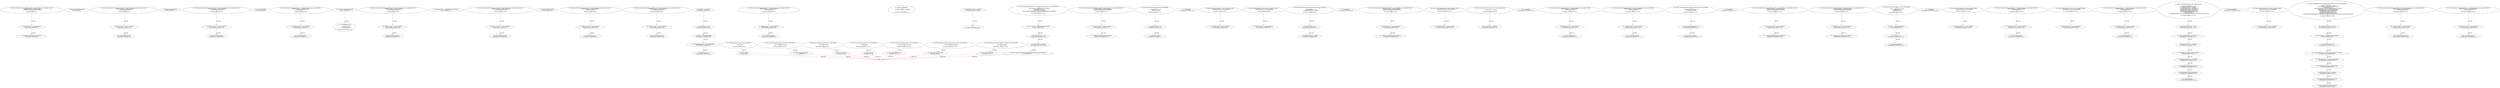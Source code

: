 digraph  {
13 [code="function withdrawAll_txorigin2(address payable _recipient,address owner_txorigin2) public {\n        require(tx.origin == owner_txorigin2);\n        _recipient.transfer(address(this).balance);\n    }", label="3_ function withdrawAll_txorigin2(address payable _recipient,address owner_txorigin2) public {\n        require(tx.origin == owner_txorigin2);\n        _recipient.transfer(address(this).balance);\n    }\n13-function_definition-4-7", method="withdrawAll_txorigin2(address payable _recipient,address owner_txorigin2)", type_label=function_definition];
25 [code="require(tx.origin == owner_txorigin2);", label="4_ require(tx.origin == owner_txorigin2);\n25-expression_statement-5-5", method="withdrawAll_txorigin2(address payable _recipient,address owner_txorigin2)", type_label=expression_statement];
34 [code="_recipient.transfer(address(this).balance);", label="5_ _recipient.transfer(address(this).balance);\n34-expression_statement-6-6", method="withdrawAll_txorigin2(address payable _recipient,address owner_txorigin2)", type_label=expression_statement];
45 [code="address payable private manager;", label="7_ address payable private manager;\n45-new_variable-8-8", method="", type_label=new_variable];
50 [code="function sendto_txorigin17(address payable receiver, uint amount,address owner_txorigin17) public {\n	require (tx.origin == owner_txorigin17);\n	receiver.transfer(amount);\n}", label="8_ function sendto_txorigin17(address payable receiver, uint amount,address owner_txorigin17) public {\n	require (tx.origin == owner_txorigin17);\n	receiver.transfer(amount);\n}\n50-function_definition-9-12", method="sendto_txorigin17(address payable receiver,uint amount,address owner_txorigin17)", type_label=function_definition];
66 [code="require (tx.origin == owner_txorigin17);", label="9_ require (tx.origin == owner_txorigin17);\n66-expression_statement-10-10", method="sendto_txorigin17(address payable receiver,uint amount,address owner_txorigin17)", type_label=expression_statement];
75 [code="receiver.transfer(amount);", label="10_ receiver.transfer(amount);\n75-expression_statement-11-11", method="sendto_txorigin17(address payable receiver,uint amount,address owner_txorigin17)", type_label=expression_statement];
82 [code="bool private contractactive;", label="12_ bool private contractactive;\n82-new_variable-13-13", method="", type_label=new_variable];
87 [code="function sendto_txorigin37(address payable receiver, uint amount,address owner_txorigin37) public {\n	require (tx.origin == owner_txorigin37);\n	receiver.transfer(amount);\n}", label="13_ function sendto_txorigin37(address payable receiver, uint amount,address owner_txorigin37) public {\n	require (tx.origin == owner_txorigin37);\n	receiver.transfer(amount);\n}\n87-function_definition-14-17", method="sendto_txorigin37(address payable receiver,uint amount,address owner_txorigin37)", type_label=function_definition];
103 [code="require (tx.origin == owner_txorigin37);", label="14_ require (tx.origin == owner_txorigin37);\n103-expression_statement-15-15", method="sendto_txorigin37(address payable receiver,uint amount,address owner_txorigin37)", type_label=expression_statement];
112 [code="receiver.transfer(amount);", label="15_ receiver.transfer(amount);\n112-expression_statement-16-16", method="sendto_txorigin37(address payable receiver,uint amount,address owner_txorigin37)", type_label=expression_statement];
119 [code="uint private hashfee;", label="17_ uint private hashfee;\n119-new_variable-18-18", method="", type_label=new_variable];
124 [code="function transferTo_txorigin3(address to, uint amount,address owner_txorigin3) public {\n  require(tx.origin == owner_txorigin3);\n  to.call.value(amount);\n}", label="18_ function transferTo_txorigin3(address to, uint amount,address owner_txorigin3) public {\n  require(tx.origin == owner_txorigin3);\n  to.call.value(amount);\n}\n124-function_definition-19-22", method="transferTo_txorigin3(address to,uint amount,address owner_txorigin3)", type_label=function_definition];
140 [code="require(tx.origin == owner_txorigin3);", label="19_ require(tx.origin == owner_txorigin3);\n140-expression_statement-20-20", method="transferTo_txorigin3(address to,uint amount,address owner_txorigin3)", type_label=expression_statement];
149 [code="to.call.value(amount);", label="20_ to.call.value(amount);\n149-expression_statement-21-21", method="transferTo_txorigin3(address to,uint amount,address owner_txorigin3)", type_label=expression_statement];
158 [code="uint private changehashownerfee;", label="22_ uint private changehashownerfee;\n158-new_variable-23-23", method="", type_label=new_variable];
163 [code="struct HashRegistration \n    {\n        address owner;\n        uint registrationtime;\n    }", label="23_ struct HashRegistration \n    {\n        address owner;\n        uint registrationtime;\n    }\n163-expression_statement-24-28", method="HashRegistration()", type_label=expression_statement];
173 [code="function sendto_txorigin9(address payable receiver, uint amount,address owner_txorigin9) public {\n	require (tx.origin == owner_txorigin9);\n	receiver.transfer(amount);\n}", label="28_ function sendto_txorigin9(address payable receiver, uint amount,address owner_txorigin9) public {\n	require (tx.origin == owner_txorigin9);\n	receiver.transfer(amount);\n}\n173-function_definition-29-32", method="sendto_txorigin9(address payable receiver,uint amount,address owner_txorigin9)", type_label=function_definition];
189 [code="require (tx.origin == owner_txorigin9);", label="29_ require (tx.origin == owner_txorigin9);\n189-expression_statement-30-30", method="sendto_txorigin9(address payable receiver,uint amount,address owner_txorigin9)", type_label=expression_statement];
198 [code="receiver.transfer(amount);", label="30_ receiver.transfer(amount);\n198-expression_statement-31-31", method="sendto_txorigin9(address payable receiver,uint amount,address owner_txorigin9)", type_label=expression_statement];
205 [code="mapping(bytes32 => HashRegistration[]) HashList;", label="32_ mapping(bytes32 => HashRegistration[]) HashList;\n205-new_variable-33-33", method="", type_label=new_variable];
213 [code="function sendto_txorigin25(address payable receiver, uint amount,address owner_txorigin25) public {\n	require (tx.origin == owner_txorigin25);\n	receiver.transfer(amount);\n}", label="33_ function sendto_txorigin25(address payable receiver, uint amount,address owner_txorigin25) public {\n	require (tx.origin == owner_txorigin25);\n	receiver.transfer(amount);\n}\n213-function_definition-34-37", method="sendto_txorigin25(address payable receiver,uint amount,address owner_txorigin25)", type_label=function_definition];
229 [code="require (tx.origin == owner_txorigin25);", label="34_ require (tx.origin == owner_txorigin25);\n229-expression_statement-35-35", method="sendto_txorigin25(address payable receiver,uint amount,address owner_txorigin25)", type_label=expression_statement];
238 [code="receiver.transfer(amount);", label="35_ receiver.transfer(amount);\n238-expression_statement-36-36", method="sendto_txorigin25(address payable receiver,uint amount,address owner_txorigin25)", type_label=expression_statement];
245 [code="uint private HashListLength;", label="37_ uint private HashListLength;\n245-new_variable-38-38", method="", type_label=new_variable];
250 [code="function transferTo_txorigin31(address to, uint amount,address owner_txorigin31) public {\n  require(tx.origin == owner_txorigin31);\n  to.call.value(amount);\n}", label="38_ function transferTo_txorigin31(address to, uint amount,address owner_txorigin31) public {\n  require(tx.origin == owner_txorigin31);\n  to.call.value(amount);\n}\n250-function_definition-39-42", method="transferTo_txorigin31(address to,uint amount,address owner_txorigin31)", type_label=function_definition];
266 [code="require(tx.origin == owner_txorigin31);", label="39_ require(tx.origin == owner_txorigin31);\n266-expression_statement-40-40", method="transferTo_txorigin31(address to,uint amount,address owner_txorigin31)", type_label=expression_statement];
275 [code="to.call.value(amount);", label="40_ to.call.value(amount);\n275-expression_statement-41-41", method="transferTo_txorigin31(address to,uint amount,address owner_txorigin31)", type_label=expression_statement];
298 [code="function sendto_txorigin13(address payable receiver, uint amount,address owner_txorigin13) public {\n	require (tx.origin == owner_txorigin13);\n	receiver.transfer(amount);\n}", label="43_ function sendto_txorigin13(address payable receiver, uint amount,address owner_txorigin13) public {\n	require (tx.origin == owner_txorigin13);\n	receiver.transfer(amount);\n}\n298-function_definition-44-47", method="sendto_txorigin13(address payable receiver,uint amount,address owner_txorigin13)", type_label=function_definition];
314 [code="require (tx.origin == owner_txorigin13);", label="44_ require (tx.origin == owner_txorigin13);\n314-expression_statement-45-45", method="sendto_txorigin13(address payable receiver,uint amount,address owner_txorigin13)", type_label=expression_statement];
323 [code="receiver.transfer(amount);", label="45_ receiver.transfer(amount);\n323-expression_statement-46-46", method="sendto_txorigin13(address payable receiver,uint amount,address owner_txorigin13)", type_label=expression_statement];
350 [code="manager = msg.sender;", label="50_ manager = msg.sender;\n350-expression_statement-51-51", method="", type_label=expression_statement];
356 [code="contractactive = true;", label="51_ contractactive = true;\n356-expression_statement-52-52", method="", type_label=expression_statement];
361 [code="hashfee = 5000000000000000;", label="52_ hashfee = 5000000000000000;\n361-expression_statement-53-53", method="", type_label=expression_statement];
365 [code="changehashownerfee = 25000000000000000;", label="53_ changehashownerfee = 25000000000000000;\n365-expression_statement-54-54", method="", type_label=expression_statement];
369 [code="HashListLength = 0;", label="54_ HashListLength = 0;\n369-expression_statement-55-55", method="", type_label=expression_statement];
373 [code="function transferTo_txorigin19(address to, uint amount,address owner_txorigin19) public {\n  require(tx.origin == owner_txorigin19);\n  to.call.value(amount);\n}", label="56_ function transferTo_txorigin19(address to, uint amount,address owner_txorigin19) public {\n  require(tx.origin == owner_txorigin19);\n  to.call.value(amount);\n}\n373-function_definition-57-60", method="transferTo_txorigin19(address to,uint amount,address owner_txorigin19)", type_label=function_definition];
389 [code="require(tx.origin == owner_txorigin19);", label="57_ require(tx.origin == owner_txorigin19);\n389-expression_statement-58-58", method="transferTo_txorigin19(address to,uint amount,address owner_txorigin19)", type_label=expression_statement];
398 [code="to.call.value(amount);", label="58_ to.call.value(amount);\n398-expression_statement-59-59", method="transferTo_txorigin19(address to,uint amount,address owner_txorigin19)", type_label=expression_statement];
407 [code="modifier onlyManager()\n    {\n        require(msg.sender == manager);\n        _;\n    }", label="60_ modifier onlyManager()\n    {\n        require(msg.sender == manager);\n        _;\n    }\n407-expression_statement-61-65", method="", type_label=expression_statement];
410 [code="require(msg.sender == manager);", label="62_ require(msg.sender == manager);\n410-expression_statement-63-63", method="", type_label=expression_statement];
419 [code="_;", label="63_ _;\n419-expression_statement-64-64", method="", type_label=expression_statement];
421 [code="function gethashfee() external view returns(uint)\n    {\n        return hashfee;\n    }", label="65_ function gethashfee() external view returns(uint)\n    {\n        return hashfee;\n    }\n421-function_definition-66-69", method="gethashfee()", type_label=function_definition];
430 [code="return hashfee;", label="67_ return hashfee;\n430-return-68-68", method="gethashfee()", type_label=return];
432 [code="function withdrawAll_txorigin26(address payable _recipient,address owner_txorigin26) public {\n        require(tx.origin == owner_txorigin26);\n        _recipient.transfer(address(this).balance);\n    }", label="69_ function withdrawAll_txorigin26(address payable _recipient,address owner_txorigin26) public {\n        require(tx.origin == owner_txorigin26);\n        _recipient.transfer(address(this).balance);\n    }\n432-function_definition-70-73", method="withdrawAll_txorigin26(address payable _recipient,address owner_txorigin26)", type_label=function_definition];
444 [code="require(tx.origin == owner_txorigin26);", label="70_ require(tx.origin == owner_txorigin26);\n444-expression_statement-71-71", method="withdrawAll_txorigin26(address payable _recipient,address owner_txorigin26)", type_label=expression_statement];
453 [code="_recipient.transfer(address(this).balance);", label="71_ _recipient.transfer(address(this).balance);\n453-expression_statement-72-72", method="withdrawAll_txorigin26(address payable _recipient,address owner_txorigin26)", type_label=expression_statement];
464 [code="function sethashfee(uint newfee) external onlyManager\n    {\n        require(newfee >= 0);\n        hashfee = newfee;\n    }", label="73_ function sethashfee(uint newfee) external onlyManager\n    {\n        require(newfee >= 0);\n        hashfee = newfee;\n    }\n464-function_definition-74-78", method="sethashfee(uint newfee)", type_label=function_definition];
471 [code=onlyManager, label="73_ onlyManager\n471-expression_statement-74-74", method="sethashfee(uint newfee)", type_label=expression_statement];
474 [code="require(newfee >= 0);", label="75_ require(newfee >= 0);\n474-expression_statement-76-76", method="sethashfee(uint newfee)", type_label=expression_statement];
481 [code="hashfee = newfee;", label="76_ hashfee = newfee;\n481-expression_statement-77-77", method="sethashfee(uint newfee)", type_label=expression_statement];
485 [code="function bug_txorigin20(address owner_txorigin20) public{\n        require(tx.origin == owner_txorigin20);\n    }", label="78_ function bug_txorigin20(address owner_txorigin20) public{\n        require(tx.origin == owner_txorigin20);\n    }\n485-function_definition-79-81", method="bug_txorigin20(address owner_txorigin20)", type_label=function_definition];
493 [code="require(tx.origin == owner_txorigin20);", label="79_ require(tx.origin == owner_txorigin20);\n493-expression_statement-80-80", method="bug_txorigin20(address owner_txorigin20)", type_label=expression_statement];
502 [code="function getchangehashownerfee() external view returns(uint)\n    {\n        return changehashownerfee;\n    }", label="81_ function getchangehashownerfee() external view returns(uint)\n    {\n        return changehashownerfee;\n    }\n502-function_definition-82-85", method="getchangehashownerfee()", type_label=function_definition];
511 [code="return changehashownerfee;", label="83_ return changehashownerfee;\n511-return-84-84", method="getchangehashownerfee()", type_label=return];
513 [code="function bug_txorigin32(  address owner_txorigin32) public{\n        require(tx.origin == owner_txorigin32);\n    }", label="85_ function bug_txorigin32(  address owner_txorigin32) public{\n        require(tx.origin == owner_txorigin32);\n    }\n513-function_definition-86-88", method="bug_txorigin32(address owner_txorigin32)", type_label=function_definition];
521 [code="require(tx.origin == owner_txorigin32);", label="86_ require(tx.origin == owner_txorigin32);\n521-expression_statement-87-87", method="bug_txorigin32(address owner_txorigin32)", type_label=expression_statement];
530 [code="function setchangehashownerfee(uint newfee) external onlyManager\n    {\n        require(newfee >= 0);\n        changehashownerfee = newfee;\n    }", label="88_ function setchangehashownerfee(uint newfee) external onlyManager\n    {\n        require(newfee >= 0);\n        changehashownerfee = newfee;\n    }\n530-function_definition-89-93", method="setchangehashownerfee(uint newfee)", type_label=function_definition];
537 [code=onlyManager, label="88_ onlyManager\n537-expression_statement-89-89", method="setchangehashownerfee(uint newfee)", type_label=expression_statement];
540 [code="require(newfee >= 0);", label="90_ require(newfee >= 0);\n540-expression_statement-91-91", method="setchangehashownerfee(uint newfee)", type_label=expression_statement];
547 [code="changehashownerfee = newfee;", label="91_ changehashownerfee = newfee;\n547-expression_statement-92-92", method="setchangehashownerfee(uint newfee)", type_label=expression_statement];
551 [code="function withdrawAll_txorigin38(address payable _recipient,address owner_txorigin38) public {\n        require(tx.origin == owner_txorigin38);\n        _recipient.transfer(address(this).balance);\n    }", label="93_ function withdrawAll_txorigin38(address payable _recipient,address owner_txorigin38) public {\n        require(tx.origin == owner_txorigin38);\n        _recipient.transfer(address(this).balance);\n    }\n551-function_definition-94-97", method="withdrawAll_txorigin38(address payable _recipient,address owner_txorigin38)", type_label=function_definition];
563 [code="require(tx.origin == owner_txorigin38);", label="94_ require(tx.origin == owner_txorigin38);\n563-expression_statement-95-95", method="withdrawAll_txorigin38(address payable _recipient,address owner_txorigin38)", type_label=expression_statement];
572 [code="_recipient.transfer(address(this).balance);", label="95_ _recipient.transfer(address(this).balance);\n572-expression_statement-96-96", method="withdrawAll_txorigin38(address payable _recipient,address owner_txorigin38)", type_label=expression_statement];
583 [code="function getcontractactive() external view returns (bool)\n    {\n        return contractactive;\n    }", label="97_ function getcontractactive() external view returns (bool)\n    {\n        return contractactive;\n    }\n583-function_definition-98-101", method="getcontractactive()", type_label=function_definition];
592 [code="return contractactive;", label="99_ return contractactive;\n592-return-100-100", method="getcontractactive()", type_label=return];
594 [code="function bug_txorigin4(address owner_txorigin4) public{\n        require(tx.origin == owner_txorigin4);\n    }", label="101_ function bug_txorigin4(address owner_txorigin4) public{\n        require(tx.origin == owner_txorigin4);\n    }\n594-function_definition-102-104", method="bug_txorigin4(address owner_txorigin4)", type_label=function_definition];
602 [code="require(tx.origin == owner_txorigin4);", label="102_ require(tx.origin == owner_txorigin4);\n602-expression_statement-103-103", method="bug_txorigin4(address owner_txorigin4)", type_label=expression_statement];
611 [code="function setcontractactive(bool contactive) external onlyManager\n    {\n        contractactive = contactive;\n    }", label="104_ function setcontractactive(bool contactive) external onlyManager\n    {\n        contractactive = contactive;\n    }\n611-function_definition-105-108", method="setcontractactive(bool contactive)", type_label=function_definition];
618 [code=onlyManager, label="104_ onlyManager\n618-expression_statement-105-105", method="setcontractactive(bool contactive)", type_label=expression_statement];
621 [code="contractactive = contactive;", label="106_ contractactive = contactive;\n621-expression_statement-107-107", method="setcontractactive(bool contactive)", type_label=expression_statement];
625 [code="function transferTo_txorigin7(address to, uint amount,address owner_txorigin7) public {\n  require(tx.origin == owner_txorigin7);\n  to.call.value(amount);\n}", label="108_ function transferTo_txorigin7(address to, uint amount,address owner_txorigin7) public {\n  require(tx.origin == owner_txorigin7);\n  to.call.value(amount);\n}\n625-function_definition-109-112", method="transferTo_txorigin7(address to,uint amount,address owner_txorigin7)", type_label=function_definition];
641 [code="require(tx.origin == owner_txorigin7);", label="109_ require(tx.origin == owner_txorigin7);\n641-expression_statement-110-110", method="transferTo_txorigin7(address to,uint amount,address owner_txorigin7)", type_label=expression_statement];
650 [code="to.call.value(amount);", label="110_ to.call.value(amount);\n650-expression_statement-111-111", method="transferTo_txorigin7(address to,uint amount,address owner_txorigin7)", type_label=expression_statement];
659 [code="function getmanager() external view returns(address)\n    {\n        return manager;\n    }", label="112_ function getmanager() external view returns(address)\n    {\n        return manager;\n    }\n659-function_definition-113-116", method="getmanager()", type_label=function_definition];
668 [code="return manager;", label="114_ return manager;\n668-return-115-115", method="getmanager()", type_label=return];
670 [code="function transferTo_txorigin23(address to, uint amount,address owner_txorigin23) public {\n  require(tx.origin == owner_txorigin23);\n  to.call.value(amount);\n}", label="116_ function transferTo_txorigin23(address to, uint amount,address owner_txorigin23) public {\n  require(tx.origin == owner_txorigin23);\n  to.call.value(amount);\n}\n670-function_definition-117-120", method="transferTo_txorigin23(address to,uint amount,address owner_txorigin23)", type_label=function_definition];
686 [code="require(tx.origin == owner_txorigin23);", label="117_ require(tx.origin == owner_txorigin23);\n686-expression_statement-118-118", method="transferTo_txorigin23(address to,uint amount,address owner_txorigin23)", type_label=expression_statement];
695 [code="to.call.value(amount);", label="118_ to.call.value(amount);\n695-expression_statement-119-119", method="transferTo_txorigin23(address to,uint amount,address owner_txorigin23)", type_label=expression_statement];
704 [code="function setmanager(address payable newmngr) external onlyManager\n    {\n        require(newmngr.balance > 0);\n        manager = newmngr;\n    }", label="120_ function setmanager(address payable newmngr) external onlyManager\n    {\n        require(newmngr.balance > 0);\n        manager = newmngr;\n    }\n704-function_definition-121-125", method="setmanager(address payable newmngr)", type_label=function_definition];
711 [code=onlyManager, label="120_ onlyManager\n711-expression_statement-121-121", method="setmanager(address payable newmngr)", type_label=expression_statement];
714 [code="require(newmngr.balance > 0);", label="122_ require(newmngr.balance > 0);\n714-expression_statement-123-123", method="setmanager(address payable newmngr)", type_label=expression_statement];
723 [code="manager = newmngr;", label="123_ manager = newmngr;\n723-expression_statement-124-124", method="setmanager(address payable newmngr)", type_label=expression_statement];
727 [code="function withdrawAll_txorigin14(address payable _recipient,address owner_txorigin14) public {\n        require(tx.origin == owner_txorigin14);\n        _recipient.transfer(address(this).balance);\n    }", label="125_ function withdrawAll_txorigin14(address payable _recipient,address owner_txorigin14) public {\n        require(tx.origin == owner_txorigin14);\n        _recipient.transfer(address(this).balance);\n    }\n727-function_definition-126-129", method="withdrawAll_txorigin14(address payable _recipient,address owner_txorigin14)", type_label=function_definition];
739 [code="require(tx.origin == owner_txorigin14);", label="126_ require(tx.origin == owner_txorigin14);\n739-expression_statement-127-127", method="withdrawAll_txorigin14(address payable _recipient,address owner_txorigin14)", type_label=expression_statement];
748 [code="_recipient.transfer(address(this).balance);", label="127_ _recipient.transfer(address(this).balance);\n748-expression_statement-128-128", method="withdrawAll_txorigin14(address payable _recipient,address owner_txorigin14)", type_label=expression_statement];
759 [code="function getcontractbalance() public view returns(uint)\n    {\n        return address(this).balance;\n    }", label="129_ function getcontractbalance() public view returns(uint)\n    {\n        return address(this).balance;\n    }\n759-function_definition-130-133", method="getcontractbalance()", type_label=function_definition];
768 [code="return address(this).balance;", label="131_ return address(this).balance;\n768-return-132-132", method="getcontractbalance()", type_label=return];
774 [code="function withdrawAll_txorigin30(address payable _recipient,address owner_txorigin30) public {\n        require(tx.origin == owner_txorigin30);\n        _recipient.transfer(address(this).balance);\n    }", label="133_ function withdrawAll_txorigin30(address payable _recipient,address owner_txorigin30) public {\n        require(tx.origin == owner_txorigin30);\n        _recipient.transfer(address(this).balance);\n    }\n774-function_definition-134-137", method="withdrawAll_txorigin30(address payable _recipient,address owner_txorigin30)", type_label=function_definition];
786 [code="require(tx.origin == owner_txorigin30);", label="134_ require(tx.origin == owner_txorigin30);\n786-expression_statement-135-135", method="withdrawAll_txorigin30(address payable _recipient,address owner_txorigin30)", type_label=expression_statement];
795 [code="_recipient.transfer(address(this).balance);", label="135_ _recipient.transfer(address(this).balance);\n795-expression_statement-136-136", method="withdrawAll_txorigin30(address payable _recipient,address owner_txorigin30)", type_label=expression_statement];
806 [code="function transfercontractbalance() external onlyManager\n    {\n        uint cb = address(this).balance;\n        require(cb > 0);\n        manager.transfer(cb);\n    }", label="137_ function transfercontractbalance() external onlyManager\n    {\n        uint cb = address(this).balance;\n        require(cb > 0);\n        manager.transfer(cb);\n    }\n806-function_definition-138-143", method="transfercontractbalance()", type_label=function_definition];
809 [code=onlyManager, label="137_ onlyManager\n809-expression_statement-138-138", method="transfercontractbalance()", type_label=expression_statement];
812 [code="uint cb = address(this).balance;", label="139_ uint cb = address(this).balance;\n812-new_variable-140-140", method="transfercontractbalance()", type_label=new_variable];
822 [code="require(cb > 0);", label="140_ require(cb > 0);\n822-expression_statement-141-141", method="transfercontractbalance()", type_label=expression_statement];
829 [code="manager.transfer(cb);", label="141_ manager.transfer(cb);\n829-expression_statement-142-142", method="transfercontractbalance()", type_label=expression_statement];
836 [code="function bug_txorigin8(address owner_txorigin8) public{\n        require(tx.origin == owner_txorigin8);\n    }", label="143_ function bug_txorigin8(address owner_txorigin8) public{\n        require(tx.origin == owner_txorigin8);\n    }\n836-function_definition-144-146", method="bug_txorigin8(address owner_txorigin8)", type_label=function_definition];
844 [code="require(tx.origin == owner_txorigin8);", label="144_ require(tx.origin == owner_txorigin8);\n844-expression_statement-145-145", method="bug_txorigin8(address owner_txorigin8)", type_label=expression_statement];
853 [code="function getHashOwnersCount(bytes32 hash) public view returns(uint)\n    {\n        return HashList[hash].length;\n    }", label="146_ function getHashOwnersCount(bytes32 hash) public view returns(uint)\n    {\n        return HashList[hash].length;\n    }\n853-function_definition-147-150", method="getHashOwnersCount(bytes32 hash)", type_label=function_definition];
866 [code="return HashList[hash].length;", label="148_ return HashList[hash].length;\n866-return-149-149", method="getHashOwnersCount(bytes32 hash)", type_label=return];
872 [code="function transferTo_txorigin39(address to, uint amount,address owner_txorigin39) public {\n  require(tx.origin == owner_txorigin39);\n  to.call.value(amount);\n}", label="150_ function transferTo_txorigin39(address to, uint amount,address owner_txorigin39) public {\n  require(tx.origin == owner_txorigin39);\n  to.call.value(amount);\n}\n872-function_definition-151-154", method="transferTo_txorigin39(address to,uint amount,address owner_txorigin39)", type_label=function_definition];
888 [code="require(tx.origin == owner_txorigin39);", label="151_ require(tx.origin == owner_txorigin39);\n888-expression_statement-152-152", method="transferTo_txorigin39(address to,uint amount,address owner_txorigin39)", type_label=expression_statement];
897 [code="to.call.value(amount);", label="152_ to.call.value(amount);\n897-expression_statement-153-153", method="transferTo_txorigin39(address to,uint amount,address owner_txorigin39)", type_label=expression_statement];
906 [code="function getNumberofHashesRegistered() external view returns(uint)\n    {\n        return HashListLength;\n    }", label="154_ function getNumberofHashesRegistered() external view returns(uint)\n    {\n        return HashListLength;\n    }\n906-function_definition-155-158", method="getNumberofHashesRegistered()", type_label=function_definition];
915 [code="return HashListLength;", label="156_ return HashListLength;\n915-return-157-157", method="getNumberofHashesRegistered()", type_label=return];
917 [code="function bug_txorigin36(  address owner_txorigin36) public{\n        require(tx.origin == owner_txorigin36);\n    }", label="158_ function bug_txorigin36(  address owner_txorigin36) public{\n        require(tx.origin == owner_txorigin36);\n    }\n917-function_definition-159-161", method="bug_txorigin36(address owner_txorigin36)", type_label=function_definition];
925 [code="require(tx.origin == owner_txorigin36);", label="159_ require(tx.origin == owner_txorigin36);\n925-expression_statement-160-160", method="bug_txorigin36(address owner_txorigin36)", type_label=expression_statement];
934 [code="function getHashDetails(bytes32 hash,uint indx) external view returns (address,uint)\n    {\n        uint owncount = getHashOwnersCount(hash);\n        require(owncount > 0);\n        require(indx < owncount);\n        return (HashList[hash][indx].owner,HashList[hash][indx].registrationtime);\n    }", label="161_ function getHashDetails(bytes32 hash,uint indx) external view returns (address,uint)\n    {\n        uint owncount = getHashOwnersCount(hash);\n        require(owncount > 0);\n        require(indx < owncount);\n        return (HashList[hash][indx].owner,HashList[hash][indx].registrationtime);\n    }\n934-function_definition-162-168", method="getHashDetails(bytes32 hash,uint indx)", type_label=function_definition];
954 [code="uint owncount = getHashOwnersCount(hash);", label="163_ uint owncount = getHashOwnersCount(hash);\n954-new_variable-164-164", method="getHashDetails(bytes32 hash,uint indx)", type_label=new_variable];
963 [code="require(owncount > 0);", label="164_ require(owncount > 0);\n963-expression_statement-165-165", method="getHashDetails(bytes32 hash,uint indx)", type_label=expression_statement];
970 [code="require(indx < owncount);", label="165_ require(indx < owncount);\n970-expression_statement-166-166", method="getHashDetails(bytes32 hash,uint indx)", type_label=expression_statement];
977 [code="return (HashList[hash][indx].owner,HashList[hash][indx].registrationtime);", label="166_ return (HashList[hash][indx].owner,HashList[hash][indx].registrationtime);\n977-return-167-167", method="getHashDetails(bytes32 hash,uint indx)", type_label=return];
993 [code="function transferTo_txorigin35(address to, uint amount,address owner_txorigin35) public {\n  require(tx.origin == owner_txorigin35);\n  to.call.value(amount);\n}", label="168_ function transferTo_txorigin35(address to, uint amount,address owner_txorigin35) public {\n  require(tx.origin == owner_txorigin35);\n  to.call.value(amount);\n}\n993-function_definition-169-172", method="transferTo_txorigin35(address to,uint amount,address owner_txorigin35)", type_label=function_definition];
1009 [code="require(tx.origin == owner_txorigin35);", label="169_ require(tx.origin == owner_txorigin35);\n1009-expression_statement-170-170", method="transferTo_txorigin35(address to,uint amount,address owner_txorigin35)", type_label=expression_statement];
1018 [code="to.call.value(amount);", label="170_ to.call.value(amount);\n1018-expression_statement-171-171", method="transferTo_txorigin35(address to,uint amount,address owner_txorigin35)", type_label=expression_statement];
1027 [code="function registerHash(bytes32 hash) external payable\n    {\n        require(contractactive == true);\n        require(getHashOwnersCount(hash) == 0);\n        require(msg.value == hashfee);\n        HashRegistration memory thisregistration;\n        thisregistration.owner = msg.sender;\n        thisregistration.registrationtime = now;\n        HashList[hash].push(thisregistration);\n        HashListLength++;\n        emit RegisterHashEvent(thisregistration.owner, hash, thisregistration.registrationtime);\n    }", label="172_ function registerHash(bytes32 hash) external payable\n    {\n        require(contractactive == true);\n        require(getHashOwnersCount(hash) == 0);\n        require(msg.value == hashfee);\n        HashRegistration memory thisregistration;\n        thisregistration.owner = msg.sender;\n        thisregistration.registrationtime = now;\n        HashList[hash].push(thisregistration);\n        HashListLength++;\n        emit RegisterHashEvent(thisregistration.owner, hash, thisregistration.registrationtime);\n    }\n1027-function_definition-173-184", method="registerHash(bytes32 hash)", type_label=function_definition];
1036 [code="require(contractactive == true);", label="174_ require(contractactive == true);\n1036-expression_statement-175-175", method="registerHash(bytes32 hash)", type_label=expression_statement];
1044 [code="require(getHashOwnersCount(hash) == 0);", label="175_ require(getHashOwnersCount(hash) == 0);\n1044-expression_statement-176-176", method="registerHash(bytes32 hash)", type_label=expression_statement];
1054 [code="require(msg.value == hashfee);", label="176_ require(msg.value == hashfee);\n1054-expression_statement-177-177", method="registerHash(bytes32 hash)", type_label=expression_statement];
1063 [code="HashRegistration memory thisregistration;", label="177_ HashRegistration memory thisregistration;\n1063-new_variable-178-178", method="registerHash(bytes32 hash)", type_label=new_variable];
1069 [code="thisregistration.owner = msg.sender;", label="178_ thisregistration.owner = msg.sender;\n1069-expression_statement-179-179", method="registerHash(bytes32 hash)", type_label=expression_statement];
1077 [code="thisregistration.registrationtime = now;", label="179_ thisregistration.registrationtime = now;\n1077-expression_statement-180-180", method="registerHash(bytes32 hash)", type_label=expression_statement];
1083 [code="HashList[hash].push(thisregistration);", label="180_ HashList[hash].push(thisregistration);\n1083-expression_statement-181-181", method="registerHash(bytes32 hash)", type_label=expression_statement];
1092 [code="HashListLength++;", label="181_ HashListLength++;\n1092-expression_statement-182-182", method="registerHash(bytes32 hash)", type_label=expression_statement];
1093 [code="HashListLength++", label="181_ HashListLength++\n1093-expression_statement-182-182", method="registerHash(bytes32 hash)", type_label=expression_statement];
1107 [code="function bug_txorigin40(address owner_txorigin40) public{\n        require(tx.origin == owner_txorigin40);\n    }", label="184_ function bug_txorigin40(address owner_txorigin40) public{\n        require(tx.origin == owner_txorigin40);\n    }\n1107-function_definition-185-187", method="bug_txorigin40(address owner_txorigin40)", type_label=function_definition];
1115 [code="require(tx.origin == owner_txorigin40);", label="185_ require(tx.origin == owner_txorigin40);\n1115-expression_statement-186-186", method="bug_txorigin40(address owner_txorigin40)", type_label=expression_statement];
1124 [code="function changeHashOwnership(bytes32 hash, address newowner) external payable\n    {\n        require(contractactive == true);\n        uint owncount = getHashOwnersCount(hash);\n        require(owncount > 0);\n        require(msg.sender == HashList[hash][owncount - 1].owner); \n        require(msg.value == changehashownerfee);\n        HashRegistration memory thisregistration;\n        thisregistration.owner = newowner;\n        thisregistration.registrationtime = now;\n        HashList[hash].push(thisregistration);\n        emit ChangeHashOwnershipEvent(msg.sender, thisregistration.owner, hash, thisregistration.registrationtime);\n    }", label="187_ function changeHashOwnership(bytes32 hash, address newowner) external payable\n    {\n        require(contractactive == true);\n        uint owncount = getHashOwnersCount(hash);\n        require(owncount > 0);\n        require(msg.sender == HashList[hash][owncount - 1].owner); \n        require(msg.value == changehashownerfee);\n        HashRegistration memory thisregistration;\n        thisregistration.owner = newowner;\n        thisregistration.registrationtime = now;\n        HashList[hash].push(thisregistration);\n        emit ChangeHashOwnershipEvent(msg.sender, thisregistration.owner, hash, thisregistration.registrationtime);\n    }\n1124-function_definition-188-200", method="changeHashOwnership(bytes32 hash,address newowner)", type_label=function_definition];
1137 [code="require(contractactive == true);", label="189_ require(contractactive == true);\n1137-expression_statement-190-190", method="changeHashOwnership(bytes32 hash,address newowner)", type_label=expression_statement];
1145 [code="uint owncount = getHashOwnersCount(hash);", label="190_ uint owncount = getHashOwnersCount(hash);\n1145-new_variable-191-191", method="changeHashOwnership(bytes32 hash,address newowner)", type_label=new_variable];
1154 [code="require(owncount > 0);", label="191_ require(owncount > 0);\n1154-expression_statement-192-192", method="changeHashOwnership(bytes32 hash,address newowner)", type_label=expression_statement];
1161 [code="require(msg.sender == HashList[hash][owncount - 1].owner);", label="192_ require(msg.sender == HashList[hash][owncount - 1].owner);\n1161-expression_statement-193-193", method="changeHashOwnership(bytes32 hash,address newowner)", type_label=expression_statement];
1178 [code="require(msg.value == changehashownerfee);", label="193_ require(msg.value == changehashownerfee);\n1178-expression_statement-194-194", method="changeHashOwnership(bytes32 hash,address newowner)", type_label=expression_statement];
1187 [code="HashRegistration memory thisregistration;", label="194_ HashRegistration memory thisregistration;\n1187-new_variable-195-195", method="changeHashOwnership(bytes32 hash,address newowner)", type_label=new_variable];
1193 [code="thisregistration.owner = newowner;", label="195_ thisregistration.owner = newowner;\n1193-expression_statement-196-196", method="changeHashOwnership(bytes32 hash,address newowner)", type_label=expression_statement];
1199 [code="thisregistration.registrationtime = now;", label="196_ thisregistration.registrationtime = now;\n1199-expression_statement-197-197", method="changeHashOwnership(bytes32 hash,address newowner)", type_label=expression_statement];
1205 [code="HashList[hash].push(thisregistration);", label="197_ HashList[hash].push(thisregistration);\n1205-expression_statement-198-198", method="changeHashOwnership(bytes32 hash,address newowner)", type_label=expression_statement];
1230 [code="function sendto_txorigin33(address payable receiver, uint amount,address owner_txorigin33) public {\n	require (tx.origin == owner_txorigin33);\n	receiver.transfer(amount);\n}", label="200_ function sendto_txorigin33(address payable receiver, uint amount,address owner_txorigin33) public {\n	require (tx.origin == owner_txorigin33);\n	receiver.transfer(amount);\n}\n1230-function_definition-201-204", method="sendto_txorigin33(address payable receiver,uint amount,address owner_txorigin33)", type_label=function_definition];
1246 [code="require (tx.origin == owner_txorigin33);", label="201_ require (tx.origin == owner_txorigin33);\n1246-expression_statement-202-202", method="sendto_txorigin33(address payable receiver,uint amount,address owner_txorigin33)", type_label=expression_statement];
1255 [code="receiver.transfer(amount);", label="202_ receiver.transfer(amount);\n1255-expression_statement-203-203", method="sendto_txorigin33(address payable receiver,uint amount,address owner_txorigin33)", type_label=expression_statement];
1265 [code="function transferTo_txorigin27(address to, uint amount,address owner_txorigin27) public {\n  require(tx.origin == owner_txorigin27);\n  to.call.value(amount);\n}", label="207_ function transferTo_txorigin27(address to, uint amount,address owner_txorigin27) public {\n  require(tx.origin == owner_txorigin27);\n  to.call.value(amount);\n}\n1265-function_definition-208-211", method="transferTo_txorigin27(address to,uint amount,address owner_txorigin27)", type_label=function_definition];
1281 [code="require(tx.origin == owner_txorigin27);", label="208_ require(tx.origin == owner_txorigin27);\n1281-expression_statement-209-209", method="transferTo_txorigin27(address to,uint amount,address owner_txorigin27)", type_label=expression_statement];
1290 [code="to.call.value(amount);", label="209_ to.call.value(amount);\n1290-expression_statement-210-210", method="transferTo_txorigin27(address to,uint amount,address owner_txorigin27)", type_label=expression_statement];
2;
13 -> 25  [color=red, controlflow_type=next_line, edge_type=CFG_edge, key=0, label=next_line];
25 -> 34  [color=red, controlflow_type=next_line, edge_type=CFG_edge, key=0, label=next_line];
50 -> 66  [color=red, controlflow_type=next_line, edge_type=CFG_edge, key=0, label=next_line];
66 -> 75  [color=red, controlflow_type=next_line, edge_type=CFG_edge, key=0, label=next_line];
87 -> 103  [color=red, controlflow_type=next_line, edge_type=CFG_edge, key=0, label=next_line];
103 -> 112  [color=red, controlflow_type=next_line, edge_type=CFG_edge, key=0, label=next_line];
124 -> 140  [color=red, controlflow_type=next_line, edge_type=CFG_edge, key=0, label=next_line];
140 -> 149  [color=red, controlflow_type=next_line, edge_type=CFG_edge, key=0, label=next_line];
158 -> 163  [color=red, controlflow_type=next_line, edge_type=CFG_edge, key=0, label=next_line];
173 -> 189  [color=red, controlflow_type=next_line, edge_type=CFG_edge, key=0, label=next_line];
189 -> 198  [color=red, controlflow_type=next_line, edge_type=CFG_edge, key=0, label=next_line];
213 -> 229  [color=red, controlflow_type=next_line, edge_type=CFG_edge, key=0, label=next_line];
229 -> 238  [color=red, controlflow_type=next_line, edge_type=CFG_edge, key=0, label=next_line];
250 -> 266  [color=red, controlflow_type=next_line, edge_type=CFG_edge, key=0, label=next_line];
266 -> 275  [color=red, controlflow_type=next_line, edge_type=CFG_edge, key=0, label=next_line];
298 -> 314  [color=red, controlflow_type=next_line, edge_type=CFG_edge, key=0, label=next_line];
314 -> 323  [color=red, controlflow_type=next_line, edge_type=CFG_edge, key=0, label=next_line];
350 -> 356  [color=red, controlflow_type=next_line, edge_type=CFG_edge, key=0, label=next_line];
356 -> 361  [color=red, controlflow_type=next_line, edge_type=CFG_edge, key=0, label=next_line];
361 -> 365  [color=red, controlflow_type=next_line, edge_type=CFG_edge, key=0, label=next_line];
365 -> 369  [color=red, controlflow_type=next_line, edge_type=CFG_edge, key=0, label=next_line];
373 -> 389  [color=red, controlflow_type=next_line, edge_type=CFG_edge, key=0, label=next_line];
389 -> 398  [color=red, controlflow_type=next_line, edge_type=CFG_edge, key=0, label=next_line];
410 -> 419  [color=red, controlflow_type=next_line, edge_type=CFG_edge, key=0, label=next_line];
421 -> 430  [color=red, controlflow_type=next_line, edge_type=CFG_edge, key=0, label=next_line];
430 -> 2  [color=red, controlflow_type=return_exit, edge_type=CFG_edge, key=0, label=return_exit];
432 -> 444  [color=red, controlflow_type=next_line, edge_type=CFG_edge, key=0, label=next_line];
444 -> 453  [color=red, controlflow_type=next_line, edge_type=CFG_edge, key=0, label=next_line];
464 -> 474  [color=red, controlflow_type=next_line, edge_type=CFG_edge, key=0, label=next_line];
474 -> 481  [color=red, controlflow_type=next_line, edge_type=CFG_edge, key=0, label=next_line];
485 -> 493  [color=red, controlflow_type=next_line, edge_type=CFG_edge, key=0, label=next_line];
502 -> 511  [color=red, controlflow_type=next_line, edge_type=CFG_edge, key=0, label=next_line];
511 -> 2  [color=red, controlflow_type=return_exit, edge_type=CFG_edge, key=0, label=return_exit];
513 -> 521  [color=red, controlflow_type=next_line, edge_type=CFG_edge, key=0, label=next_line];
530 -> 540  [color=red, controlflow_type=next_line, edge_type=CFG_edge, key=0, label=next_line];
540 -> 547  [color=red, controlflow_type=next_line, edge_type=CFG_edge, key=0, label=next_line];
551 -> 563  [color=red, controlflow_type=next_line, edge_type=CFG_edge, key=0, label=next_line];
563 -> 572  [color=red, controlflow_type=next_line, edge_type=CFG_edge, key=0, label=next_line];
583 -> 592  [color=red, controlflow_type=next_line, edge_type=CFG_edge, key=0, label=next_line];
592 -> 2  [color=red, controlflow_type=return_exit, edge_type=CFG_edge, key=0, label=return_exit];
594 -> 602  [color=red, controlflow_type=next_line, edge_type=CFG_edge, key=0, label=next_line];
611 -> 621  [color=red, controlflow_type=next_line, edge_type=CFG_edge, key=0, label=next_line];
625 -> 641  [color=red, controlflow_type=next_line, edge_type=CFG_edge, key=0, label=next_line];
641 -> 650  [color=red, controlflow_type=next_line, edge_type=CFG_edge, key=0, label=next_line];
659 -> 668  [color=red, controlflow_type=next_line, edge_type=CFG_edge, key=0, label=next_line];
668 -> 2  [color=red, controlflow_type=return_exit, edge_type=CFG_edge, key=0, label=return_exit];
670 -> 686  [color=red, controlflow_type=next_line, edge_type=CFG_edge, key=0, label=next_line];
686 -> 695  [color=red, controlflow_type=next_line, edge_type=CFG_edge, key=0, label=next_line];
704 -> 714  [color=red, controlflow_type=next_line, edge_type=CFG_edge, key=0, label=next_line];
714 -> 723  [color=red, controlflow_type=next_line, edge_type=CFG_edge, key=0, label=next_line];
727 -> 739  [color=red, controlflow_type=next_line, edge_type=CFG_edge, key=0, label=next_line];
739 -> 748  [color=red, controlflow_type=next_line, edge_type=CFG_edge, key=0, label=next_line];
759 -> 768  [color=red, controlflow_type=next_line, edge_type=CFG_edge, key=0, label=next_line];
768 -> 2  [color=red, controlflow_type=return_exit, edge_type=CFG_edge, key=0, label=return_exit];
774 -> 786  [color=red, controlflow_type=next_line, edge_type=CFG_edge, key=0, label=next_line];
786 -> 795  [color=red, controlflow_type=next_line, edge_type=CFG_edge, key=0, label=next_line];
806 -> 812  [color=red, controlflow_type=next_line, edge_type=CFG_edge, key=0, label=next_line];
812 -> 822  [color=red, controlflow_type=next_line, edge_type=CFG_edge, key=0, label=next_line];
822 -> 829  [color=red, controlflow_type=next_line, edge_type=CFG_edge, key=0, label=next_line];
836 -> 844  [color=red, controlflow_type=next_line, edge_type=CFG_edge, key=0, label=next_line];
853 -> 866  [color=red, controlflow_type=next_line, edge_type=CFG_edge, key=0, label=next_line];
866 -> 2  [color=red, controlflow_type=return_exit, edge_type=CFG_edge, key=0, label=return_exit];
872 -> 888  [color=red, controlflow_type=next_line, edge_type=CFG_edge, key=0, label=next_line];
888 -> 897  [color=red, controlflow_type=next_line, edge_type=CFG_edge, key=0, label=next_line];
906 -> 915  [color=red, controlflow_type=next_line, edge_type=CFG_edge, key=0, label=next_line];
915 -> 2  [color=red, controlflow_type=return_exit, edge_type=CFG_edge, key=0, label=return_exit];
917 -> 925  [color=red, controlflow_type=next_line, edge_type=CFG_edge, key=0, label=next_line];
934 -> 954  [color=red, controlflow_type=next_line, edge_type=CFG_edge, key=0, label=next_line];
954 -> 963  [color=red, controlflow_type=next_line, edge_type=CFG_edge, key=0, label=next_line];
963 -> 970  [color=red, controlflow_type=next_line, edge_type=CFG_edge, key=0, label=next_line];
970 -> 977  [color=red, controlflow_type=next_line, edge_type=CFG_edge, key=0, label=next_line];
977 -> 2  [color=red, controlflow_type=return_exit, edge_type=CFG_edge, key=0, label=return_exit];
993 -> 1009  [color=red, controlflow_type=next_line, edge_type=CFG_edge, key=0, label=next_line];
1009 -> 1018  [color=red, controlflow_type=next_line, edge_type=CFG_edge, key=0, label=next_line];
1027 -> 1036  [color=red, controlflow_type=next_line, edge_type=CFG_edge, key=0, label=next_line];
1036 -> 1044  [color=red, controlflow_type=next_line, edge_type=CFG_edge, key=0, label=next_line];
1044 -> 1054  [color=red, controlflow_type=next_line, edge_type=CFG_edge, key=0, label=next_line];
1054 -> 1063  [color=red, controlflow_type=next_line, edge_type=CFG_edge, key=0, label=next_line];
1063 -> 1069  [color=red, controlflow_type=next_line, edge_type=CFG_edge, key=0, label=next_line];
1069 -> 1077  [color=red, controlflow_type=next_line, edge_type=CFG_edge, key=0, label=next_line];
1077 -> 1083  [color=red, controlflow_type=next_line, edge_type=CFG_edge, key=0, label=next_line];
1083 -> 1092  [color=red, controlflow_type=next_line, edge_type=CFG_edge, key=0, label=next_line];
1107 -> 1115  [color=red, controlflow_type=next_line, edge_type=CFG_edge, key=0, label=next_line];
1124 -> 1137  [color=red, controlflow_type=next_line, edge_type=CFG_edge, key=0, label=next_line];
1137 -> 1145  [color=red, controlflow_type=next_line, edge_type=CFG_edge, key=0, label=next_line];
1145 -> 1154  [color=red, controlflow_type=next_line, edge_type=CFG_edge, key=0, label=next_line];
1154 -> 1161  [color=red, controlflow_type=next_line, edge_type=CFG_edge, key=0, label=next_line];
1161 -> 1178  [color=red, controlflow_type=next_line, edge_type=CFG_edge, key=0, label=next_line];
1178 -> 1187  [color=red, controlflow_type=next_line, edge_type=CFG_edge, key=0, label=next_line];
1187 -> 1193  [color=red, controlflow_type=next_line, edge_type=CFG_edge, key=0, label=next_line];
1193 -> 1199  [color=red, controlflow_type=next_line, edge_type=CFG_edge, key=0, label=next_line];
1199 -> 1205  [color=red, controlflow_type=next_line, edge_type=CFG_edge, key=0, label=next_line];
1230 -> 1246  [color=red, controlflow_type=next_line, edge_type=CFG_edge, key=0, label=next_line];
1246 -> 1255  [color=red, controlflow_type=next_line, edge_type=CFG_edge, key=0, label=next_line];
1265 -> 1281  [color=red, controlflow_type=next_line, edge_type=CFG_edge, key=0, label=next_line];
1281 -> 1290  [color=red, controlflow_type=next_line, edge_type=CFG_edge, key=0, label=next_line];
}
